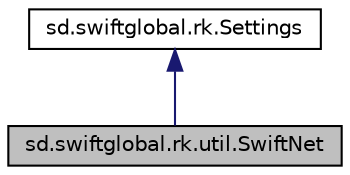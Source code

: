 digraph "sd.swiftglobal.rk.util.SwiftNet"
{
  edge [fontname="Helvetica",fontsize="10",labelfontname="Helvetica",labelfontsize="10"];
  node [fontname="Helvetica",fontsize="10",shape=record];
  Node1 [label="sd.swiftglobal.rk.util.SwiftNet",height=0.2,width=0.4,color="black", fillcolor="grey75", style="filled", fontcolor="black"];
  Node2 -> Node1 [dir="back",color="midnightblue",fontsize="10",style="solid",fontname="Helvetica"];
  Node2 [label="sd.swiftglobal.rk.Settings",height=0.2,width=0.4,color="black", fillcolor="white", style="filled",URL="$interfacesd_1_1swiftglobal_1_1rk_1_1Settings.html"];
}

